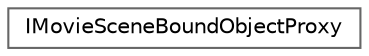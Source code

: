 digraph "Graphical Class Hierarchy"
{
 // INTERACTIVE_SVG=YES
 // LATEX_PDF_SIZE
  bgcolor="transparent";
  edge [fontname=Helvetica,fontsize=10,labelfontname=Helvetica,labelfontsize=10];
  node [fontname=Helvetica,fontsize=10,shape=box,height=0.2,width=0.4];
  rankdir="LR";
  Node0 [id="Node000000",label="IMovieSceneBoundObjectProxy",height=0.2,width=0.4,color="grey40", fillcolor="white", style="filled",URL="$de/d4b/classIMovieSceneBoundObjectProxy.html",tooltip=" "];
}
